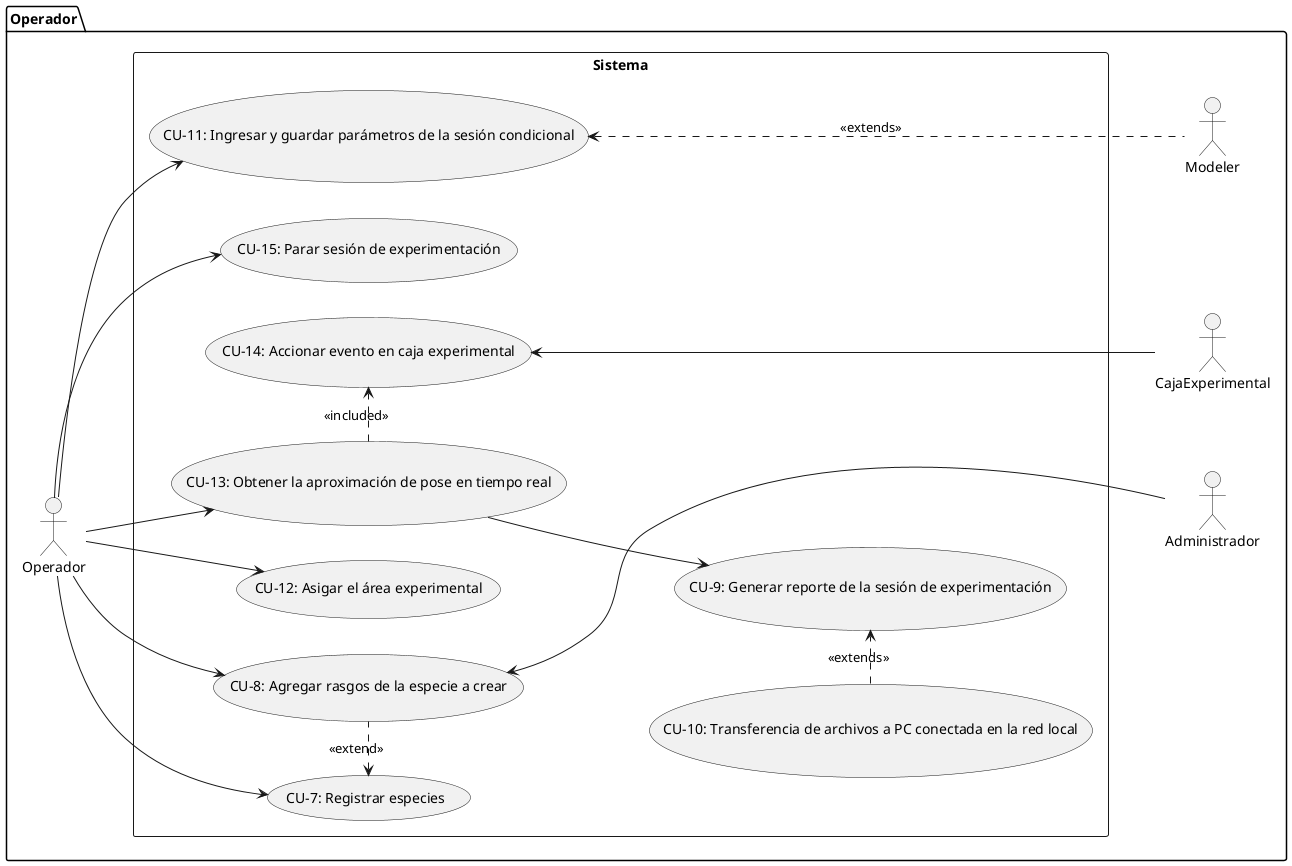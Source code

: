 @startuml Modeler
left to right direction
package "Operador"{
'Creating Actors
actor Operador as U
actor Modeler as Mo
actor Administrador as Ad
actor CajaExperimental as Ca
rectangle "Sistema"{

    usecase "CU-7: Registrar especies" as 7    
    usecase "CU-8: Agregar rasgos de la especie a crear" as 8    
    usecase "CU-11: Ingresar y guardar parámetros de la sesión condicional" as 11
    usecase "CU-12: Asigar el área experimental" as 12  
    usecase "CU-13: Obtener la aproximación de pose en tiempo real" as 13
    usecase "CU-14: Accionar evento en caja experimental" as 14
    usecase "CU-15: Parar sesión de experimentación" as 15

    'Casos de uso sin un actors
    usecase "CU-9: Generar reporte de la sesión de experimentación" as 9
    usecase "CU-10: Transferencia de archivos a PC conectada en la red local" as 10


}

}
U --> 7
7 <.8 : <<extend>>
U --> 11
U -> 12
U -> 13
U -> 15
13 .> 14: <<included>>
13 --> 9
14 <--- Ca
8 <--- Ad
11 <... Mo: <<extends>>
10 .> 9: <<extends>>
U --> 8
@enduml